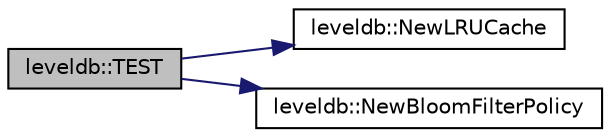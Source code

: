 digraph "leveldb::TEST"
{
  edge [fontname="Helvetica",fontsize="10",labelfontname="Helvetica",labelfontsize="10"];
  node [fontname="Helvetica",fontsize="10",shape=record];
  rankdir="LR";
  Node1 [label="leveldb::TEST",height=0.2,width=0.4,color="black", fillcolor="grey75", style="filled" fontcolor="black"];
  Node1 -> Node2 [color="midnightblue",fontsize="10",style="solid"];
  Node2 [label="leveldb::NewLRUCache",height=0.2,width=0.4,color="black", fillcolor="white", style="filled",URL="$namespaceleveldb.html#a231e1b41322a8b342c91a15a78e425d4"];
  Node1 -> Node3 [color="midnightblue",fontsize="10",style="solid"];
  Node3 [label="leveldb::NewBloomFilterPolicy",height=0.2,width=0.4,color="black", fillcolor="white", style="filled",URL="$namespaceleveldb.html#ae6b34bf2331983721554f284b1eaa1a1"];
}
